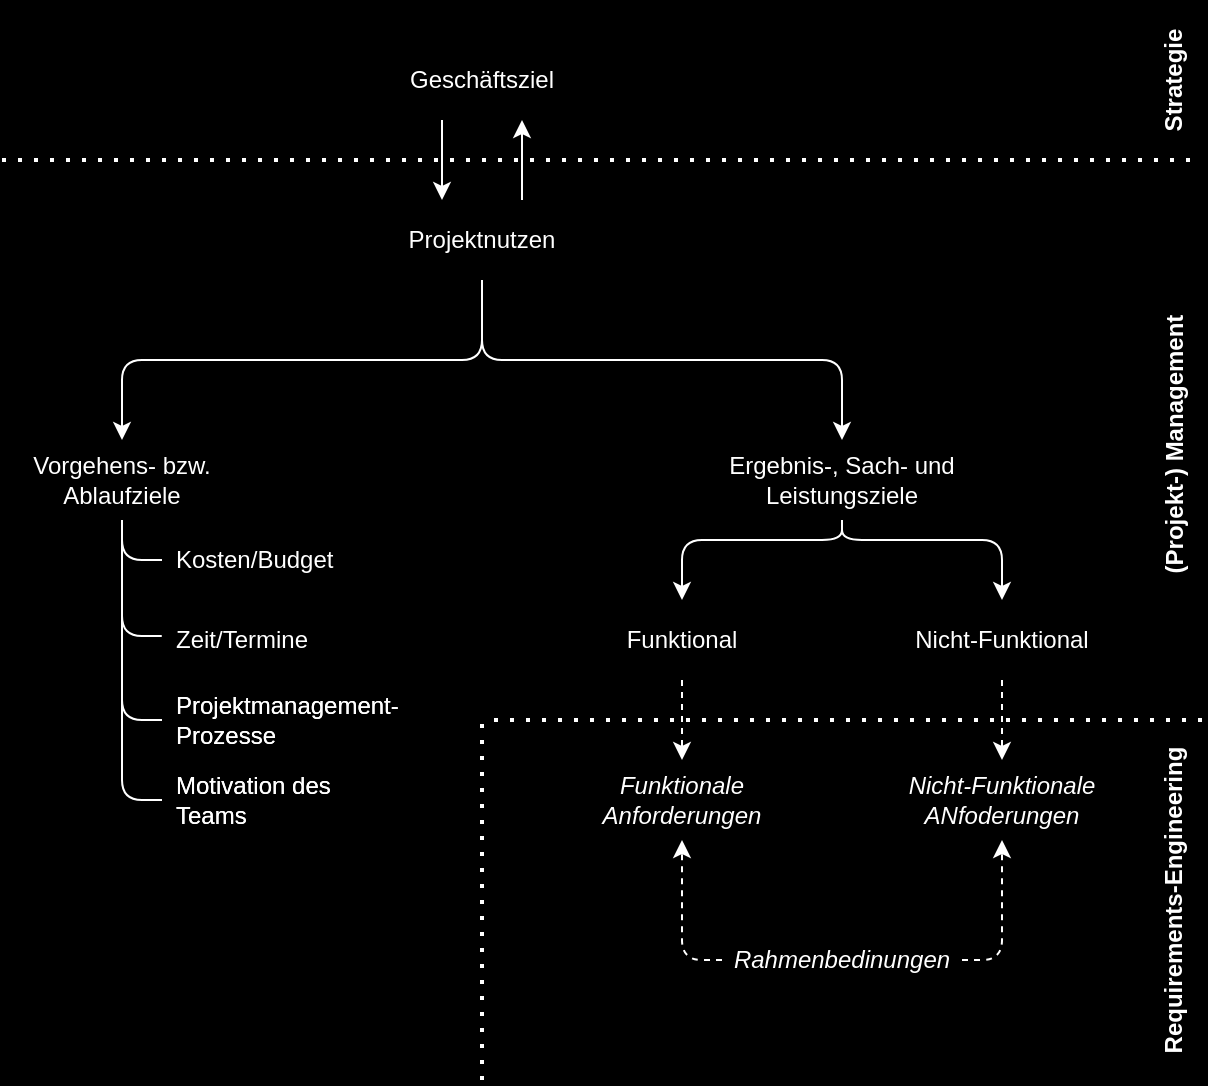 <mxfile compressed="false" version="14.1.8" type="device">
  <diagram id="frQazxF0OCss64Q7zLqX" name="Seite-1">
    <mxGraphModel dx="1282" dy="807" grid="1" gridSize="10" guides="1" tooltips="1" connect="1" arrows="1" fold="1" page="1" pageScale="1" pageWidth="827" pageHeight="1169" background="#000000" math="0" shadow="0">
      <root>
        <mxCell id="0" />
        <mxCell id="1" parent="0" />
        <mxCell id="WXnlbHJmU1Fr5cU3UV82-35" value="(Projekt-) Management" style="rounded=0;whiteSpace=wrap;html=1;align=center;verticalAlign=bottom;horizontal=0;spacingBottom=5;spacingRight=0;fontStyle=1;spacingLeft=175;opacity=50;fontColor=#FFFFFF;dashed=1;dashPattern=1 1;fillColor=none;strokeColor=none;" parent="1" vertex="1">
          <mxGeometry x="40" y="100" width="600" height="460" as="geometry" />
        </mxCell>
        <mxCell id="WXnlbHJmU1Fr5cU3UV82-37" value="Requirements-Engineering" style="rounded=0;whiteSpace=wrap;html=1;align=center;verticalAlign=bottom;horizontal=0;spacingBottom=5;fontStyle=1;opacity=50;dashed=1;dashPattern=1 1;strokeColor=none;fontColor=#FFFFFF;fillColor=none;" parent="1" vertex="1">
          <mxGeometry x="280" y="380" width="360" height="180" as="geometry" />
        </mxCell>
        <mxCell id="WXnlbHJmU1Fr5cU3UV82-34" value="Strategie" style="rounded=0;whiteSpace=wrap;html=1;align=center;horizontal=0;verticalAlign=bottom;spacingBottom=5;fontStyle=1;spacingLeft=0;opacity=50;fontColor=#FFFFFF;dashed=1;dashPattern=1 1;fillColor=none;strokeColor=none;" parent="1" vertex="1">
          <mxGeometry x="40" y="20" width="600" height="80" as="geometry" />
        </mxCell>
        <mxCell id="WXnlbHJmU1Fr5cU3UV82-1" value="Geschäftsziel" style="text;html=1;strokeColor=none;fillColor=none;align=center;verticalAlign=middle;whiteSpace=wrap;rounded=0;fontStyle=0;fontColor=#FFFFFF;" parent="1" vertex="1">
          <mxGeometry x="240" y="40" width="80" height="40" as="geometry" />
        </mxCell>
        <mxCell id="WXnlbHJmU1Fr5cU3UV82-2" value="Projektnutzen" style="text;html=1;strokeColor=none;fillColor=none;align=center;verticalAlign=middle;whiteSpace=wrap;rounded=0;fontColor=#FFFFFF;" parent="1" vertex="1">
          <mxGeometry x="240" y="120" width="80" height="40" as="geometry" />
        </mxCell>
        <mxCell id="WXnlbHJmU1Fr5cU3UV82-3" value="" style="endArrow=classic;html=1;exitX=0.75;exitY=0;exitDx=0;exitDy=0;entryX=0.75;entryY=1;entryDx=0;entryDy=0;fontColor=#FFFFFF;strokeColor=#FFFFFF;" parent="1" source="WXnlbHJmU1Fr5cU3UV82-2" target="WXnlbHJmU1Fr5cU3UV82-1" edge="1">
          <mxGeometry width="50" height="50" relative="1" as="geometry">
            <mxPoint x="150" y="140" as="sourcePoint" />
            <mxPoint x="200" y="90" as="targetPoint" />
          </mxGeometry>
        </mxCell>
        <mxCell id="WXnlbHJmU1Fr5cU3UV82-4" value="" style="endArrow=classic;html=1;exitX=0.25;exitY=1;exitDx=0;exitDy=0;entryX=0.25;entryY=0;entryDx=0;entryDy=0;fontColor=#FFFFFF;strokeColor=#FFFFFF;" parent="1" source="WXnlbHJmU1Fr5cU3UV82-1" target="WXnlbHJmU1Fr5cU3UV82-2" edge="1">
          <mxGeometry width="50" height="50" relative="1" as="geometry">
            <mxPoint x="320" y="80" as="sourcePoint" />
            <mxPoint x="370" y="30" as="targetPoint" />
          </mxGeometry>
        </mxCell>
        <mxCell id="WXnlbHJmU1Fr5cU3UV82-5" value="Vorgehens- bzw.&lt;br&gt;Ablaufziele" style="text;html=1;strokeColor=none;fillColor=none;align=center;verticalAlign=middle;whiteSpace=wrap;rounded=0;fontColor=#FFFFFF;" parent="1" vertex="1">
          <mxGeometry x="40" y="240" width="120" height="40" as="geometry" />
        </mxCell>
        <mxCell id="WXnlbHJmU1Fr5cU3UV82-6" value="" style="endArrow=classic;html=1;exitX=0.5;exitY=1;exitDx=0;exitDy=0;entryX=0.5;entryY=0;entryDx=0;entryDy=0;fontColor=#FFFFFF;strokeColor=#FFFFFF;" parent="1" source="WXnlbHJmU1Fr5cU3UV82-2" target="WXnlbHJmU1Fr5cU3UV82-5" edge="1">
          <mxGeometry width="50" height="50" relative="1" as="geometry">
            <mxPoint x="320" y="200" as="sourcePoint" />
            <mxPoint x="370" y="150" as="targetPoint" />
            <Array as="points">
              <mxPoint x="280" y="200" />
              <mxPoint x="100" y="200" />
            </Array>
          </mxGeometry>
        </mxCell>
        <mxCell id="WXnlbHJmU1Fr5cU3UV82-7" value="Ergebnis-, Sach- und&lt;br&gt;Leistungsziele" style="text;html=1;strokeColor=none;fillColor=none;align=center;verticalAlign=middle;whiteSpace=wrap;rounded=0;fontColor=#FFFFFF;" parent="1" vertex="1">
          <mxGeometry x="400" y="240" width="120" height="40" as="geometry" />
        </mxCell>
        <mxCell id="WXnlbHJmU1Fr5cU3UV82-8" value="" style="endArrow=classic;html=1;exitX=0.5;exitY=1;exitDx=0;exitDy=0;entryX=0.5;entryY=0;entryDx=0;entryDy=0;fontColor=#FFFFFF;strokeColor=#FFFFFF;" parent="1" source="WXnlbHJmU1Fr5cU3UV82-2" target="WXnlbHJmU1Fr5cU3UV82-7" edge="1">
          <mxGeometry width="50" height="50" relative="1" as="geometry">
            <mxPoint x="390" y="190" as="sourcePoint" />
            <mxPoint x="440" y="140" as="targetPoint" />
            <Array as="points">
              <mxPoint x="280" y="200" />
              <mxPoint x="460" y="200" />
            </Array>
          </mxGeometry>
        </mxCell>
        <mxCell id="WXnlbHJmU1Fr5cU3UV82-9" value="Kosten/Budget" style="text;html=1;strokeColor=none;fillColor=none;align=left;verticalAlign=middle;whiteSpace=wrap;rounded=0;spacingLeft=5;fontColor=#FFFFFF;" parent="1" vertex="1">
          <mxGeometry x="120" y="280" width="120" height="40" as="geometry" />
        </mxCell>
        <mxCell id="WXnlbHJmU1Fr5cU3UV82-10" value="Zeit/Termine" style="text;html=1;strokeColor=none;fillColor=none;align=left;verticalAlign=middle;whiteSpace=wrap;rounded=0;spacingLeft=5;fontColor=#FFFFFF;" parent="1" vertex="1">
          <mxGeometry x="120" y="320" width="120" height="40" as="geometry" />
        </mxCell>
        <mxCell id="WXnlbHJmU1Fr5cU3UV82-11" value="Projektmanagement-Prozesse" style="text;html=1;strokeColor=none;fillColor=none;align=left;verticalAlign=middle;whiteSpace=wrap;rounded=0;spacingLeft=5;fontColor=#FFFFFF;" parent="1" vertex="1">
          <mxGeometry x="120" y="360" width="120" height="40" as="geometry" />
        </mxCell>
        <mxCell id="WXnlbHJmU1Fr5cU3UV82-12" value="Motivation des&lt;br&gt;Teams" style="text;html=1;strokeColor=none;fillColor=none;align=left;verticalAlign=middle;whiteSpace=wrap;rounded=0;spacingLeft=5;fontColor=#FFFFFF;" parent="1" vertex="1">
          <mxGeometry x="120" y="400" width="120" height="40" as="geometry" />
        </mxCell>
        <mxCell id="WXnlbHJmU1Fr5cU3UV82-14" value="" style="endArrow=none;html=1;entryX=0.5;entryY=1;entryDx=0;entryDy=0;exitX=0;exitY=0.5;exitDx=0;exitDy=0;fontColor=#FFFFFF;strokeColor=#FFFFFF;" parent="1" source="WXnlbHJmU1Fr5cU3UV82-12" target="WXnlbHJmU1Fr5cU3UV82-5" edge="1">
          <mxGeometry width="50" height="50" relative="1" as="geometry">
            <mxPoint x="-30" y="380" as="sourcePoint" />
            <mxPoint x="20" y="330" as="targetPoint" />
            <Array as="points">
              <mxPoint x="100" y="420" />
            </Array>
          </mxGeometry>
        </mxCell>
        <mxCell id="WXnlbHJmU1Fr5cU3UV82-15" value="" style="endArrow=none;html=1;exitX=0.5;exitY=1;exitDx=0;exitDy=0;entryX=0;entryY=0.5;entryDx=0;entryDy=0;fontColor=#FFFFFF;strokeColor=#FFFFFF;" parent="1" source="WXnlbHJmU1Fr5cU3UV82-5" target="WXnlbHJmU1Fr5cU3UV82-11" edge="1">
          <mxGeometry width="50" height="50" relative="1" as="geometry">
            <mxPoint x="220" y="290" as="sourcePoint" />
            <mxPoint x="270" y="240" as="targetPoint" />
            <Array as="points">
              <mxPoint x="100" y="380" />
            </Array>
          </mxGeometry>
        </mxCell>
        <mxCell id="WXnlbHJmU1Fr5cU3UV82-16" value="" style="endArrow=none;html=1;entryX=0.5;entryY=1;entryDx=0;entryDy=0;exitX=-0.001;exitY=0.449;exitDx=0;exitDy=0;exitPerimeter=0;fontColor=#FFFFFF;strokeColor=#FFFFFF;" parent="1" source="WXnlbHJmU1Fr5cU3UV82-10" target="WXnlbHJmU1Fr5cU3UV82-5" edge="1">
          <mxGeometry width="50" height="50" relative="1" as="geometry">
            <mxPoint x="120" y="330" as="sourcePoint" />
            <mxPoint x="170" y="280" as="targetPoint" />
            <Array as="points">
              <mxPoint x="100" y="338" />
            </Array>
          </mxGeometry>
        </mxCell>
        <mxCell id="WXnlbHJmU1Fr5cU3UV82-17" value="" style="endArrow=none;html=1;entryX=0.5;entryY=1;entryDx=0;entryDy=0;exitX=0;exitY=0.5;exitDx=0;exitDy=0;fontColor=#FFFFFF;strokeColor=#FFFFFF;" parent="1" source="WXnlbHJmU1Fr5cU3UV82-9" target="WXnlbHJmU1Fr5cU3UV82-5" edge="1">
          <mxGeometry width="50" height="50" relative="1" as="geometry">
            <mxPoint x="20" y="360" as="sourcePoint" />
            <mxPoint x="70" y="310" as="targetPoint" />
            <Array as="points">
              <mxPoint x="100" y="300" />
            </Array>
          </mxGeometry>
        </mxCell>
        <mxCell id="WXnlbHJmU1Fr5cU3UV82-18" value="Motivation des&lt;br&gt;Teams" style="text;html=1;strokeColor=none;fillColor=none;align=left;verticalAlign=middle;whiteSpace=wrap;rounded=0;spacingLeft=5;fontColor=#FFFFFF;" parent="1" vertex="1">
          <mxGeometry x="120" y="400" width="120" height="40" as="geometry" />
        </mxCell>
        <mxCell id="WXnlbHJmU1Fr5cU3UV82-19" value="Projektmanagement-Prozesse" style="text;html=1;strokeColor=none;fillColor=none;align=left;verticalAlign=middle;whiteSpace=wrap;rounded=0;spacingLeft=5;fontColor=#FFFFFF;" parent="1" vertex="1">
          <mxGeometry x="120" y="360" width="120" height="40" as="geometry" />
        </mxCell>
        <mxCell id="WXnlbHJmU1Fr5cU3UV82-20" value="Funktional" style="text;html=1;strokeColor=none;fillColor=none;align=center;verticalAlign=middle;whiteSpace=wrap;rounded=0;fontColor=#FFFFFF;" parent="1" vertex="1">
          <mxGeometry x="320" y="320" width="120" height="40" as="geometry" />
        </mxCell>
        <mxCell id="WXnlbHJmU1Fr5cU3UV82-21" value="Nicht-Funktional" style="text;html=1;strokeColor=none;fillColor=none;align=center;verticalAlign=middle;whiteSpace=wrap;rounded=0;fontColor=#FFFFFF;" parent="1" vertex="1">
          <mxGeometry x="480" y="320" width="120" height="40" as="geometry" />
        </mxCell>
        <mxCell id="WXnlbHJmU1Fr5cU3UV82-23" value="" style="endArrow=classic;html=1;exitX=0.5;exitY=1;exitDx=0;exitDy=0;entryX=0.5;entryY=0;entryDx=0;entryDy=0;fontColor=#FFFFFF;strokeColor=#FFFFFF;" parent="1" source="WXnlbHJmU1Fr5cU3UV82-7" target="WXnlbHJmU1Fr5cU3UV82-21" edge="1">
          <mxGeometry width="50" height="50" relative="1" as="geometry">
            <mxPoint x="610" y="270" as="sourcePoint" />
            <mxPoint x="660" y="220" as="targetPoint" />
            <Array as="points">
              <mxPoint x="460" y="290" />
              <mxPoint x="540" y="290" />
            </Array>
          </mxGeometry>
        </mxCell>
        <mxCell id="WXnlbHJmU1Fr5cU3UV82-24" value="" style="endArrow=classic;html=1;exitX=0.5;exitY=1;exitDx=0;exitDy=0;entryX=0.5;entryY=0;entryDx=0;entryDy=0;fontColor=#FFFFFF;strokeColor=#FFFFFF;" parent="1" source="WXnlbHJmU1Fr5cU3UV82-7" target="WXnlbHJmU1Fr5cU3UV82-20" edge="1">
          <mxGeometry width="50" height="50" relative="1" as="geometry">
            <mxPoint x="580" y="240" as="sourcePoint" />
            <mxPoint x="380" y="320" as="targetPoint" />
            <Array as="points">
              <mxPoint x="460" y="290" />
              <mxPoint x="380" y="290" />
            </Array>
          </mxGeometry>
        </mxCell>
        <mxCell id="WXnlbHJmU1Fr5cU3UV82-25" value="Funktionale&lt;br&gt;Anforderungen" style="text;html=1;strokeColor=none;fillColor=none;align=center;verticalAlign=middle;whiteSpace=wrap;rounded=0;fontStyle=2;fontColor=#FFFFFF;" parent="1" vertex="1">
          <mxGeometry x="320" y="400" width="120" height="40" as="geometry" />
        </mxCell>
        <mxCell id="WXnlbHJmU1Fr5cU3UV82-26" value="Nicht-Funktionale&lt;br&gt;ANfoderungen" style="text;html=1;strokeColor=none;fillColor=none;align=center;verticalAlign=middle;whiteSpace=wrap;rounded=0;fontStyle=2;fontColor=#FFFFFF;" parent="1" vertex="1">
          <mxGeometry x="480" y="400" width="120" height="40" as="geometry" />
        </mxCell>
        <mxCell id="WXnlbHJmU1Fr5cU3UV82-27" value="" style="endArrow=classic;html=1;exitX=0.5;exitY=1;exitDx=0;exitDy=0;entryX=0.5;entryY=0;entryDx=0;entryDy=0;dashed=1;fontColor=#FFFFFF;strokeColor=#FFFFFF;" parent="1" source="WXnlbHJmU1Fr5cU3UV82-20" target="WXnlbHJmU1Fr5cU3UV82-25" edge="1">
          <mxGeometry width="50" height="50" relative="1" as="geometry">
            <mxPoint x="380" y="360" as="sourcePoint" />
            <mxPoint x="380" y="400" as="targetPoint" />
          </mxGeometry>
        </mxCell>
        <mxCell id="WXnlbHJmU1Fr5cU3UV82-28" value="" style="endArrow=classic;html=1;dashed=1;exitX=0.5;exitY=1;exitDx=0;exitDy=0;entryX=0.5;entryY=0;entryDx=0;entryDy=0;fontColor=#FFFFFF;strokeColor=#FFFFFF;" parent="1" source="WXnlbHJmU1Fr5cU3UV82-21" target="WXnlbHJmU1Fr5cU3UV82-26" edge="1">
          <mxGeometry width="50" height="50" relative="1" as="geometry">
            <mxPoint x="640" y="400" as="sourcePoint" />
            <mxPoint x="690" y="350" as="targetPoint" />
          </mxGeometry>
        </mxCell>
        <mxCell id="WXnlbHJmU1Fr5cU3UV82-29" value="Rahmenbedinungen" style="text;html=1;strokeColor=none;fillColor=none;align=center;verticalAlign=middle;whiteSpace=wrap;rounded=0;fontStyle=2;fontColor=#FFFFFF;" parent="1" vertex="1">
          <mxGeometry x="400" y="480" width="120" height="40" as="geometry" />
        </mxCell>
        <mxCell id="WXnlbHJmU1Fr5cU3UV82-30" value="" style="endArrow=classic;html=1;exitX=1;exitY=0.5;exitDx=0;exitDy=0;entryX=0.5;entryY=1;entryDx=0;entryDy=0;dashed=1;fontColor=#FFFFFF;strokeColor=#FFFFFF;" parent="1" source="WXnlbHJmU1Fr5cU3UV82-29" target="WXnlbHJmU1Fr5cU3UV82-26" edge="1">
          <mxGeometry width="50" height="50" relative="1" as="geometry">
            <mxPoint x="560" y="510" as="sourcePoint" />
            <mxPoint x="610" y="460" as="targetPoint" />
            <Array as="points">
              <mxPoint x="540" y="500" />
            </Array>
          </mxGeometry>
        </mxCell>
        <mxCell id="WXnlbHJmU1Fr5cU3UV82-31" value="" style="endArrow=classic;html=1;exitX=0;exitY=0.5;exitDx=0;exitDy=0;entryX=0.5;entryY=1;entryDx=0;entryDy=0;dashed=1;fontColor=#FFFFFF;strokeColor=#FFFFFF;" parent="1" source="WXnlbHJmU1Fr5cU3UV82-29" target="WXnlbHJmU1Fr5cU3UV82-25" edge="1">
          <mxGeometry width="50" height="50" relative="1" as="geometry">
            <mxPoint x="340" y="510" as="sourcePoint" />
            <mxPoint x="380" y="440" as="targetPoint" />
            <Array as="points">
              <mxPoint x="380" y="500" />
            </Array>
          </mxGeometry>
        </mxCell>
        <mxCell id="hKITMWvTFGg50qXbaLaw-1" value="" style="endArrow=none;dashed=1;html=1;dashPattern=1 3;strokeWidth=2;fontColor=#FFFFFF;strokeColor=#FFFFFF;exitX=0;exitY=1;exitDx=0;exitDy=0;entryX=1;entryY=1;entryDx=0;entryDy=0;" edge="1" parent="1" source="WXnlbHJmU1Fr5cU3UV82-34" target="WXnlbHJmU1Fr5cU3UV82-34">
          <mxGeometry width="50" height="50" relative="1" as="geometry">
            <mxPoint x="40" y="70" as="sourcePoint" />
            <mxPoint x="90" y="20" as="targetPoint" />
          </mxGeometry>
        </mxCell>
        <mxCell id="hKITMWvTFGg50qXbaLaw-2" value="" style="endArrow=none;dashed=1;html=1;dashPattern=1 3;strokeWidth=2;fontColor=#FFFFFF;strokeColor=#FFFFFF;exitX=1;exitY=0;exitDx=0;exitDy=0;entryX=0;entryY=0;entryDx=0;entryDy=0;" edge="1" parent="1" source="WXnlbHJmU1Fr5cU3UV82-37" target="WXnlbHJmU1Fr5cU3UV82-37">
          <mxGeometry width="50" height="50" relative="1" as="geometry">
            <mxPoint x="700" y="340" as="sourcePoint" />
            <mxPoint x="700" y="400" as="targetPoint" />
          </mxGeometry>
        </mxCell>
        <mxCell id="hKITMWvTFGg50qXbaLaw-3" value="" style="endArrow=none;dashed=1;html=1;dashPattern=1 3;strokeWidth=2;fontColor=#FFFFFF;strokeColor=#FFFFFF;entryX=0;entryY=0;entryDx=0;entryDy=0;exitX=0;exitY=1;exitDx=0;exitDy=0;" edge="1" parent="1" source="WXnlbHJmU1Fr5cU3UV82-37" target="WXnlbHJmU1Fr5cU3UV82-37">
          <mxGeometry width="50" height="50" relative="1" as="geometry">
            <mxPoint x="190" y="600" as="sourcePoint" />
            <mxPoint x="240" y="550" as="targetPoint" />
          </mxGeometry>
        </mxCell>
      </root>
    </mxGraphModel>
  </diagram>
</mxfile>
